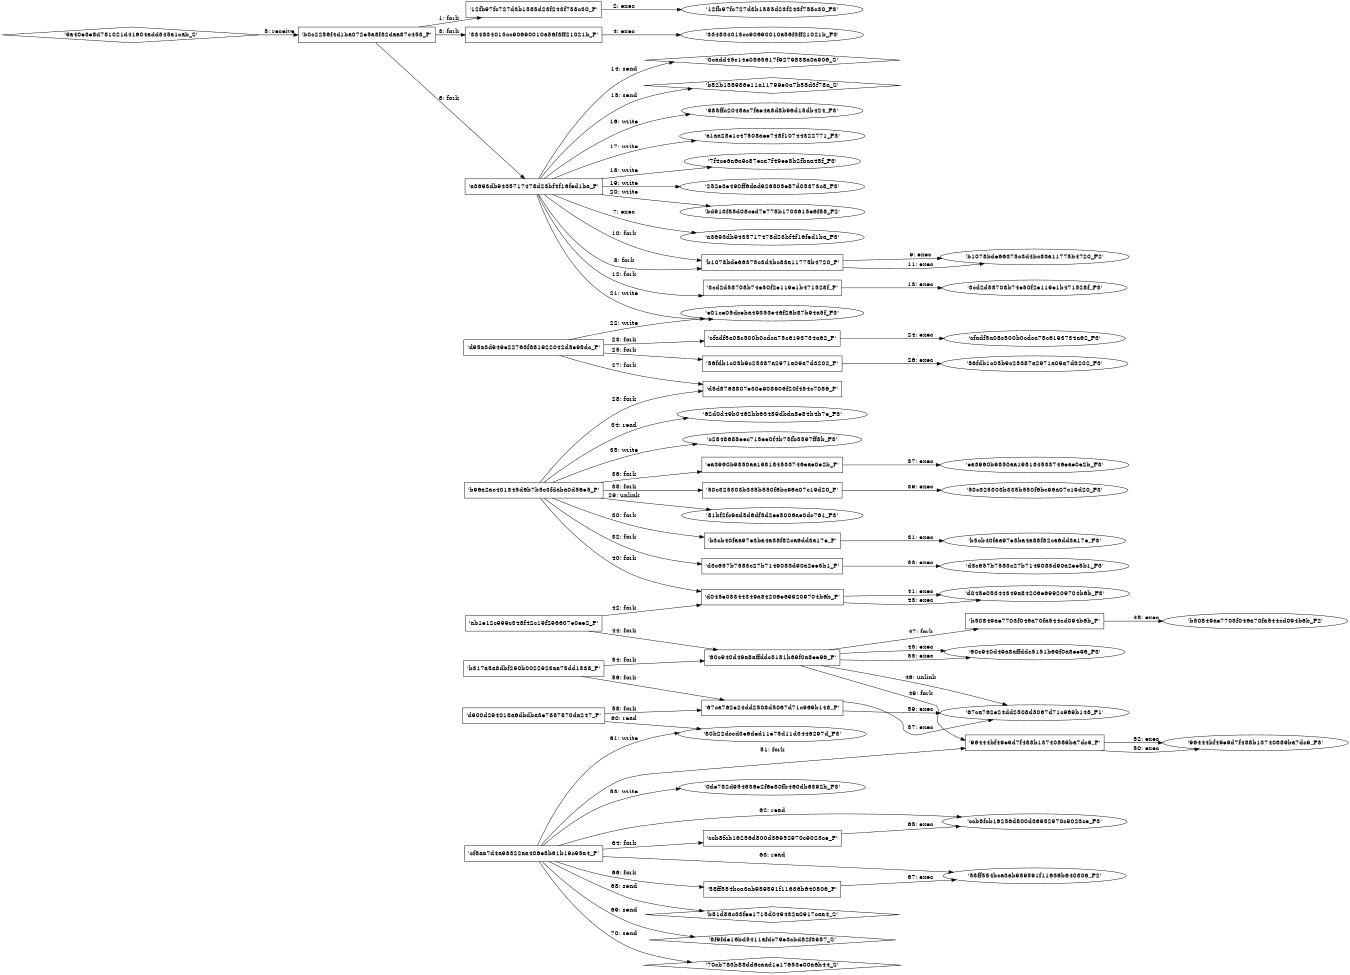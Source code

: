 digraph "D:\Learning\Paper\apt\基于CTI的攻击预警\Dataset\攻击图\ASGfromALLCTI\Threat Roundup for March 19 to March 26.dot" {
rankdir="LR"
size="9"
fixedsize="false"
splines="true"
nodesep=0.3
ranksep=0
fontsize=10
overlap="scalexy"
engine= "neato"
	"'b0c2256f4d1ba072e5a8f82daa87c453_P'" [node_type=Process shape=box]
	"'12fb97fc727d3b1585d23f243f758c30_P'" [node_type=Process shape=box]
	"'b0c2256f4d1ba072e5a8f82daa87c453_P'" -> "'12fb97fc727d3b1585d23f243f758c30_P'" [label="1: fork"]
	"'12fb97fc727d3b1585d23f243f758c30_P'" [node_type=Process shape=box]
	"'12fb97fc727d3b1585d23f243f758c30_F3'" [node_type=File shape=ellipse]
	"'12fb97fc727d3b1585d23f243f758c30_P'" -> "'12fb97fc727d3b1585d23f243f758c30_F3'" [label="2: exec"]
	"'b0c2256f4d1ba072e5a8f82daa87c453_P'" [node_type=Process shape=box]
	"'334834013cc90690010a56f3ff21021b_P'" [node_type=Process shape=box]
	"'b0c2256f4d1ba072e5a8f82daa87c453_P'" -> "'334834013cc90690010a56f3ff21021b_P'" [label="3: fork"]
	"'334834013cc90690010a56f3ff21021b_P'" [node_type=Process shape=box]
	"'334834013cc90690010a56f3ff21021b_F3'" [node_type=File shape=ellipse]
	"'334834013cc90690010a56f3ff21021b_P'" -> "'334834013cc90690010a56f3ff21021b_F3'" [label="4: exec"]
	"'b0c2256f4d1ba072e5a8f82daa87c453_P'" [node_type=Process shape=box]
	"'9a40e3e8d781021d41604add345a1cab_S'" [node_type=Socket shape=diamond]
	"'9a40e3e8d781021d41604add345a1cab_S'" -> "'b0c2256f4d1ba072e5a8f82daa87c453_P'" [label="5: receive"]
	"'b0c2256f4d1ba072e5a8f82daa87c453_P'" [node_type=Process shape=box]
	"'a3693db9435717478d23bf4f16fed1ba_P'" [node_type=Process shape=box]
	"'b0c2256f4d1ba072e5a8f82daa87c453_P'" -> "'a3693db9435717478d23bf4f16fed1ba_P'" [label="6: fork"]
	"'a3693db9435717478d23bf4f16fed1ba_P'" [node_type=Process shape=box]
	"'a3693db9435717478d23bf4f16fed1ba_F3'" [node_type=File shape=ellipse]
	"'a3693db9435717478d23bf4f16fed1ba_P'" -> "'a3693db9435717478d23bf4f16fed1ba_F3'" [label="7: exec"]
	"'a3693db9435717478d23bf4f16fed1ba_P'" [node_type=Process shape=box]
	"'b1078bde66375c3d4bc83a11775b4720_P'" [node_type=Process shape=box]
	"'a3693db9435717478d23bf4f16fed1ba_P'" -> "'b1078bde66375c3d4bc83a11775b4720_P'" [label="8: fork"]
	"'b1078bde66375c3d4bc83a11775b4720_P'" [node_type=Process shape=box]
	"'b1078bde66375c3d4bc83a11775b4720_F2'" [node_type=File shape=ellipse]
	"'b1078bde66375c3d4bc83a11775b4720_P'" -> "'b1078bde66375c3d4bc83a11775b4720_F2'" [label="9: exec"]
	"'a3693db9435717478d23bf4f16fed1ba_P'" [node_type=Process shape=box]
	"'b1078bde66375c3d4bc83a11775b4720_P'" [node_type=Process shape=box]
	"'a3693db9435717478d23bf4f16fed1ba_P'" -> "'b1078bde66375c3d4bc83a11775b4720_P'" [label="10: fork"]
	"'b1078bde66375c3d4bc83a11775b4720_P'" [node_type=Process shape=box]
	"'b1078bde66375c3d4bc83a11775b4720_F2'" [node_type=File shape=ellipse]
	"'b1078bde66375c3d4bc83a11775b4720_P'" -> "'b1078bde66375c3d4bc83a11775b4720_F2'" [label="11: exec"]
	"'a3693db9435717478d23bf4f16fed1ba_P'" [node_type=Process shape=box]
	"'3cd2d58708b74e50f2e119e1b471528f_P'" [node_type=Process shape=box]
	"'a3693db9435717478d23bf4f16fed1ba_P'" -> "'3cd2d58708b74e50f2e119e1b471528f_P'" [label="12: fork"]
	"'3cd2d58708b74e50f2e119e1b471528f_P'" [node_type=Process shape=box]
	"'3cd2d58708b74e50f2e119e1b471528f_F3'" [node_type=File shape=ellipse]
	"'3cd2d58708b74e50f2e119e1b471528f_P'" -> "'3cd2d58708b74e50f2e119e1b471528f_F3'" [label="13: exec"]
	"'0cadd45c14e0865617f9279838a0a906_S'" [node_type=Socket shape=diamond]
	"'a3693db9435717478d23bf4f16fed1ba_P'" [node_type=Process shape=box]
	"'a3693db9435717478d23bf4f16fed1ba_P'" -> "'0cadd45c14e0865617f9279838a0a906_S'" [label="14: send"]
	"'b82b158986e11a11799e0a7b58d3f78a_S'" [node_type=Socket shape=diamond]
	"'a3693db9435717478d23bf4f16fed1ba_P'" [node_type=Process shape=box]
	"'a3693db9435717478d23bf4f16fed1ba_P'" -> "'b82b158986e11a11799e0a7b58d3f78a_S'" [label="15: send"]
	"'985ffc2048ac7fae4a8d8b96d15db424_F3'" [node_type=file shape=ellipse]
	"'a3693db9435717478d23bf4f16fed1ba_P'" [node_type=Process shape=box]
	"'a3693db9435717478d23bf4f16fed1ba_P'" -> "'985ffc2048ac7fae4a8d8b96d15db424_F3'" [label="16: write"]
	"'a1aa28e1c47508aee748f10744322771_F3'" [node_type=file shape=ellipse]
	"'a3693db9435717478d23bf4f16fed1ba_P'" [node_type=Process shape=box]
	"'a3693db9435717478d23bf4f16fed1ba_P'" -> "'a1aa28e1c47508aee748f10744322771_F3'" [label="17: write"]
	"'7f4ce6a6a9c87eca7f49ee8b2fbaa45f_F3'" [node_type=file shape=ellipse]
	"'a3693db9435717478d23bf4f16fed1ba_P'" [node_type=Process shape=box]
	"'a3693db9435717478d23bf4f16fed1ba_P'" -> "'7f4ce6a6a9c87eca7f49ee8b2fbaa45f_F3'" [label="18: write"]
	"'252e3e490ff6dad926505e87d05373c8_F3'" [node_type=file shape=ellipse]
	"'a3693db9435717478d23bf4f16fed1ba_P'" [node_type=Process shape=box]
	"'a3693db9435717478d23bf4f16fed1ba_P'" -> "'252e3e490ff6dad926505e87d05373c8_F3'" [label="19: write"]
	"'bd913f85d08ced7e778b1703615e6f88_F2'" [node_type=file shape=ellipse]
	"'a3693db9435717478d23bf4f16fed1ba_P'" [node_type=Process shape=box]
	"'a3693db9435717478d23bf4f16fed1ba_P'" -> "'bd913f85d08ced7e778b1703615e6f88_F2'" [label="20: write"]
	"'e01ce05dceba49353e46f26b87b94a5f_F3'" [node_type=file shape=ellipse]
	"'a3693db9435717478d23bf4f16fed1ba_P'" [node_type=Process shape=box]
	"'a3693db9435717478d23bf4f16fed1ba_P'" -> "'e01ce05dceba49353e46f26b87b94a5f_F3'" [label="21: write"]
	"'e01ce05dceba49353e46f26b87b94a5f_F3'" [node_type=file shape=ellipse]
	"'d95a3d949e22763f881922042d5e98dc_P'" [node_type=Process shape=box]
	"'d95a3d949e22763f881922042d5e98dc_P'" -> "'e01ce05dceba49353e46f26b87b94a5f_F3'" [label="22: write"]
	"'d95a3d949e22763f881922042d5e98dc_P'" [node_type=Process shape=box]
	"'cfadf5a08c500b0cdca75c6193734a62_P'" [node_type=Process shape=box]
	"'d95a3d949e22763f881922042d5e98dc_P'" -> "'cfadf5a08c500b0cdca75c6193734a62_P'" [label="23: fork"]
	"'cfadf5a08c500b0cdca75c6193734a62_P'" [node_type=Process shape=box]
	"'cfadf5a08c500b0cdca75c6193734a62_F3'" [node_type=File shape=ellipse]
	"'cfadf5a08c500b0cdca75c6193734a62_P'" -> "'cfadf5a08c500b0cdca75c6193734a62_F3'" [label="24: exec"]
	"'d95a3d949e22763f881922042d5e98dc_P'" [node_type=Process shape=box]
	"'56fdb1c05b9c25387a2971a09a7d3202_P'" [node_type=Process shape=box]
	"'d95a3d949e22763f881922042d5e98dc_P'" -> "'56fdb1c05b9c25387a2971a09a7d3202_P'" [label="25: fork"]
	"'56fdb1c05b9c25387a2971a09a7d3202_P'" [node_type=Process shape=box]
	"'56fdb1c05b9c25387a2971a09a7d3202_F3'" [node_type=File shape=ellipse]
	"'56fdb1c05b9c25387a2971a09a7d3202_P'" -> "'56fdb1c05b9c25387a2971a09a7d3202_F3'" [label="26: exec"]
	"'d95a3d949e22763f881922042d5e98dc_P'" [node_type=Process shape=box]
	"'d5d8768807e30e908906f20f454c7086_P'" [node_type=Process shape=box]
	"'d95a3d949e22763f881922042d5e98dc_P'" -> "'d5d8768807e30e908906f20f454c7086_P'" [label="27: fork"]
	"'b96a2ac401345d6b7b5c3fdaba0d56e5_P'" [node_type=Process shape=box]
	"'d5d8768807e30e908906f20f454c7086_P'" [node_type=Process shape=box]
	"'b96a2ac401345d6b7b5c3fdaba0d56e5_P'" -> "'d5d8768807e30e908906f20f454c7086_P'" [label="28: fork"]
	"'81bf2fc9ad5d6df5d2ee5006ae0dc761_F3'" [node_type=file shape=ellipse]
	"'b96a2ac401345d6b7b5c3fdaba0d56e5_P'" [node_type=Process shape=box]
	"'b96a2ac401345d6b7b5c3fdaba0d56e5_P'" -> "'81bf2fc9ad5d6df5d2ee5006ae0dc761_F3'" [label="29: unlink"]
	"'b96a2ac401345d6b7b5c3fdaba0d56e5_P'" [node_type=Process shape=box]
	"'b3cb40faa97e3ba4a88f82ca6dd3a17e_P'" [node_type=Process shape=box]
	"'b96a2ac401345d6b7b5c3fdaba0d56e5_P'" -> "'b3cb40faa97e3ba4a88f82ca6dd3a17e_P'" [label="30: fork"]
	"'b3cb40faa97e3ba4a88f82ca6dd3a17e_P'" [node_type=Process shape=box]
	"'b3cb40faa97e3ba4a88f82ca6dd3a17e_F3'" [node_type=File shape=ellipse]
	"'b3cb40faa97e3ba4a88f82ca6dd3a17e_P'" -> "'b3cb40faa97e3ba4a88f82ca6dd3a17e_F3'" [label="31: exec"]
	"'b96a2ac401345d6b7b5c3fdaba0d56e5_P'" [node_type=Process shape=box]
	"'d3c657b7583c27b7149083d90a2ee5b1_P'" [node_type=Process shape=box]
	"'b96a2ac401345d6b7b5c3fdaba0d56e5_P'" -> "'d3c657b7583c27b7149083d90a2ee5b1_P'" [label="32: fork"]
	"'d3c657b7583c27b7149083d90a2ee5b1_P'" [node_type=Process shape=box]
	"'d3c657b7583c27b7149083d90a2ee5b1_F3'" [node_type=File shape=ellipse]
	"'d3c657b7583c27b7149083d90a2ee5b1_P'" -> "'d3c657b7583c27b7149083d90a2ee5b1_F3'" [label="33: exec"]
	"'62d0d49b0462bb63489dbda8e84b4b7e_F3'" [node_type=file shape=ellipse]
	"'b96a2ac401345d6b7b5c3fdaba0d56e5_P'" [node_type=Process shape=box]
	"'b96a2ac401345d6b7b5c3fdaba0d56e5_P'" -> "'62d0d49b0462bb63489dbda8e84b4b7e_F3'" [label="34: read"]
	"'c2848688eec715ee0f4b75fb5597ff8b_F3'" [node_type=file shape=ellipse]
	"'b96a2ac401345d6b7b5c3fdaba0d56e5_P'" [node_type=Process shape=box]
	"'b96a2ac401345d6b7b5c3fdaba0d56e5_P'" -> "'c2848688eec715ee0f4b75fb5597ff8b_F3'" [label="35: write"]
	"'b96a2ac401345d6b7b5c3fdaba0d56e5_P'" [node_type=Process shape=box]
	"'ea3960b9850aa198184533746eae0e2b_P'" [node_type=Process shape=box]
	"'b96a2ac401345d6b7b5c3fdaba0d56e5_P'" -> "'ea3960b9850aa198184533746eae0e2b_P'" [label="36: fork"]
	"'ea3960b9850aa198184533746eae0e2b_P'" [node_type=Process shape=box]
	"'ea3960b9850aa198184533746eae0e2b_F3'" [node_type=File shape=ellipse]
	"'ea3960b9850aa198184533746eae0e2b_P'" -> "'ea3960b9850aa198184533746eae0e2b_F3'" [label="37: exec"]
	"'b96a2ac401345d6b7b5c3fdaba0d56e5_P'" [node_type=Process shape=box]
	"'50c325303b335b550f6bc96a07c19d20_P'" [node_type=Process shape=box]
	"'b96a2ac401345d6b7b5c3fdaba0d56e5_P'" -> "'50c325303b335b550f6bc96a07c19d20_P'" [label="38: fork"]
	"'50c325303b335b550f6bc96a07c19d20_P'" [node_type=Process shape=box]
	"'50c325303b335b550f6bc96a07c19d20_F3'" [node_type=File shape=ellipse]
	"'50c325303b335b550f6bc96a07c19d20_P'" -> "'50c325303b335b550f6bc96a07c19d20_F3'" [label="39: exec"]
	"'b96a2ac401345d6b7b5c3fdaba0d56e5_P'" [node_type=Process shape=box]
	"'d045e05344349a84206e699209704b6b_P'" [node_type=Process shape=box]
	"'b96a2ac401345d6b7b5c3fdaba0d56e5_P'" -> "'d045e05344349a84206e699209704b6b_P'" [label="40: fork"]
	"'d045e05344349a84206e699209704b6b_P'" [node_type=Process shape=box]
	"'d045e05344349a84206e699209704b6b_F3'" [node_type=File shape=ellipse]
	"'d045e05344349a84206e699209704b6b_P'" -> "'d045e05344349a84206e699209704b6b_F3'" [label="41: exec"]
	"'ab1e12c999c348f42c19f296607e0ee2_P'" [node_type=Process shape=box]
	"'d045e05344349a84206e699209704b6b_P'" [node_type=Process shape=box]
	"'ab1e12c999c348f42c19f296607e0ee2_P'" -> "'d045e05344349a84206e699209704b6b_P'" [label="42: fork"]
	"'d045e05344349a84206e699209704b6b_P'" [node_type=Process shape=box]
	"'d045e05344349a84206e699209704b6b_F3'" [node_type=File shape=ellipse]
	"'d045e05344349a84206e699209704b6b_P'" -> "'d045e05344349a84206e699209704b6b_F3'" [label="43: exec"]
	"'ab1e12c999c348f42c19f296607e0ee2_P'" [node_type=Process shape=box]
	"'60c940d49a8affddc5151b69f0a8ee96_P'" [node_type=Process shape=box]
	"'ab1e12c999c348f42c19f296607e0ee2_P'" -> "'60c940d49a8affddc5151b69f0a8ee96_P'" [label="44: fork"]
	"'60c940d49a8affddc5151b69f0a8ee96_P'" [node_type=Process shape=box]
	"'60c940d49a8affddc5151b69f0a8ee96_F3'" [node_type=File shape=ellipse]
	"'60c940d49a8affddc5151b69f0a8ee96_P'" -> "'60c940d49a8affddc5151b69f0a8ee96_F3'" [label="45: exec"]
	"'67ca762e24dd2508d5067d71c969b148_F1'" [node_type=file shape=ellipse]
	"'60c940d49a8affddc5151b69f0a8ee96_P'" [node_type=Process shape=box]
	"'60c940d49a8affddc5151b69f0a8ee96_P'" -> "'67ca762e24dd2508d5067d71c969b148_F1'" [label="46: unlink"]
	"'60c940d49a8affddc5151b69f0a8ee96_P'" [node_type=Process shape=box]
	"'b50849ae7703f046a70fa544cd094b6b_P'" [node_type=Process shape=box]
	"'60c940d49a8affddc5151b69f0a8ee96_P'" -> "'b50849ae7703f046a70fa544cd094b6b_P'" [label="47: fork"]
	"'b50849ae7703f046a70fa544cd094b6b_P'" [node_type=Process shape=box]
	"'b50849ae7703f046a70fa544cd094b6b_F2'" [node_type=File shape=ellipse]
	"'b50849ae7703f046a70fa544cd094b6b_P'" -> "'b50849ae7703f046a70fa544cd094b6b_F2'" [label="48: exec"]
	"'60c940d49a8affddc5151b69f0a8ee96_P'" [node_type=Process shape=box]
	"'96444bf49e9d7f488b13740889ba7dc9_P'" [node_type=Process shape=box]
	"'60c940d49a8affddc5151b69f0a8ee96_P'" -> "'96444bf49e9d7f488b13740889ba7dc9_P'" [label="49: fork"]
	"'96444bf49e9d7f488b13740889ba7dc9_P'" [node_type=Process shape=box]
	"'96444bf49e9d7f488b13740889ba7dc9_F3'" [node_type=File shape=ellipse]
	"'96444bf49e9d7f488b13740889ba7dc9_P'" -> "'96444bf49e9d7f488b13740889ba7dc9_F3'" [label="50: exec"]
	"'cf8aa7d4a98322aa406e5b61b19c95a4_P'" [node_type=Process shape=box]
	"'96444bf49e9d7f488b13740889ba7dc9_P'" [node_type=Process shape=box]
	"'cf8aa7d4a98322aa406e5b61b19c95a4_P'" -> "'96444bf49e9d7f488b13740889ba7dc9_P'" [label="51: fork"]
	"'96444bf49e9d7f488b13740889ba7dc9_P'" [node_type=Process shape=box]
	"'96444bf49e9d7f488b13740889ba7dc9_F3'" [node_type=File shape=ellipse]
	"'96444bf49e9d7f488b13740889ba7dc9_P'" -> "'96444bf49e9d7f488b13740889ba7dc9_F3'" [label="52: exec"]
	"'0de782d954636e2f6e80fb460db6392b_F3'" [node_type=file shape=ellipse]
	"'cf8aa7d4a98322aa406e5b61b19c95a4_P'" [node_type=Process shape=box]
	"'cf8aa7d4a98322aa406e5b61b19c95a4_P'" -> "'0de782d954636e2f6e80fb460db6392b_F3'" [label="53: write"]
	"'b317a5a8dbf290b0022923aa75dd1538_P'" [node_type=Process shape=box]
	"'60c940d49a8affddc5151b69f0a8ee96_P'" [node_type=Process shape=box]
	"'b317a5a8dbf290b0022923aa75dd1538_P'" -> "'60c940d49a8affddc5151b69f0a8ee96_P'" [label="54: fork"]
	"'60c940d49a8affddc5151b69f0a8ee96_P'" [node_type=Process shape=box]
	"'60c940d49a8affddc5151b69f0a8ee96_F3'" [node_type=File shape=ellipse]
	"'60c940d49a8affddc5151b69f0a8ee96_P'" -> "'60c940d49a8affddc5151b69f0a8ee96_F3'" [label="55: exec"]
	"'b317a5a8dbf290b0022923aa75dd1538_P'" [node_type=Process shape=box]
	"'67ca762e24dd2508d5067d71c969b148_P'" [node_type=Process shape=box]
	"'b317a5a8dbf290b0022923aa75dd1538_P'" -> "'67ca762e24dd2508d5067d71c969b148_P'" [label="56: fork"]
	"'67ca762e24dd2508d5067d71c969b148_P'" [node_type=Process shape=box]
	"'67ca762e24dd2508d5067d71c969b148_F1'" [node_type=File shape=ellipse]
	"'67ca762e24dd2508d5067d71c969b148_P'" -> "'67ca762e24dd2508d5067d71c969b148_F1'" [label="57: exec"]
	"'d900d294018a6dbdba3e7887870da247_P'" [node_type=Process shape=box]
	"'67ca762e24dd2508d5067d71c969b148_P'" [node_type=Process shape=box]
	"'d900d294018a6dbdba3e7887870da247_P'" -> "'67ca762e24dd2508d5067d71c969b148_P'" [label="58: fork"]
	"'67ca762e24dd2508d5067d71c969b148_P'" [node_type=Process shape=box]
	"'67ca762e24dd2508d5067d71c969b148_F1'" [node_type=File shape=ellipse]
	"'67ca762e24dd2508d5067d71c969b148_P'" -> "'67ca762e24dd2508d5067d71c969b148_F1'" [label="59: exec"]
	"'80b22dccd3e6ded11e75d11d3446297d_F3'" [node_type=file shape=ellipse]
	"'d900d294018a6dbdba3e7887870da247_P'" [node_type=Process shape=box]
	"'d900d294018a6dbdba3e7887870da247_P'" -> "'80b22dccd3e6ded11e75d11d3446297d_F3'" [label="60: read"]
	"'80b22dccd3e6ded11e75d11d3446297d_F3'" [node_type=file shape=ellipse]
	"'cf8aa7d4a98322aa406e5b61b19c95a4_P'" [node_type=Process shape=box]
	"'cf8aa7d4a98322aa406e5b61b19c95a4_P'" -> "'80b22dccd3e6ded11e75d11d3446297d_F3'" [label="61: write"]
	"'ccb8fcb16256d800d36952970c9023ce_F3'" [node_type=file shape=ellipse]
	"'cf8aa7d4a98322aa406e5b61b19c95a4_P'" [node_type=Process shape=box]
	"'cf8aa7d4a98322aa406e5b61b19c95a4_P'" -> "'ccb8fcb16256d800d36952970c9023ce_F3'" [label="62: read"]
	"'58ff584bca3ab989591f11636b640806_F2'" [node_type=file shape=ellipse]
	"'cf8aa7d4a98322aa406e5b61b19c95a4_P'" [node_type=Process shape=box]
	"'cf8aa7d4a98322aa406e5b61b19c95a4_P'" -> "'58ff584bca3ab989591f11636b640806_F2'" [label="63: read"]
	"'cf8aa7d4a98322aa406e5b61b19c95a4_P'" [node_type=Process shape=box]
	"'ccb8fcb16256d800d36952970c9023ce_P'" [node_type=Process shape=box]
	"'cf8aa7d4a98322aa406e5b61b19c95a4_P'" -> "'ccb8fcb16256d800d36952970c9023ce_P'" [label="64: fork"]
	"'ccb8fcb16256d800d36952970c9023ce_P'" [node_type=Process shape=box]
	"'ccb8fcb16256d800d36952970c9023ce_F3'" [node_type=File shape=ellipse]
	"'ccb8fcb16256d800d36952970c9023ce_P'" -> "'ccb8fcb16256d800d36952970c9023ce_F3'" [label="65: exec"]
	"'cf8aa7d4a98322aa406e5b61b19c95a4_P'" [node_type=Process shape=box]
	"'58ff584bca3ab989591f11636b640806_P'" [node_type=Process shape=box]
	"'cf8aa7d4a98322aa406e5b61b19c95a4_P'" -> "'58ff584bca3ab989591f11636b640806_P'" [label="66: fork"]
	"'58ff584bca3ab989591f11636b640806_P'" [node_type=Process shape=box]
	"'58ff584bca3ab989591f11636b640806_F2'" [node_type=File shape=ellipse]
	"'58ff584bca3ab989591f11636b640806_P'" -> "'58ff584bca3ab989591f11636b640806_F2'" [label="67: exec"]
	"'b81d86c33fee1715d049432a0917caa4_S'" [node_type=Socket shape=diamond]
	"'cf8aa7d4a98322aa406e5b61b19c95a4_P'" [node_type=Process shape=box]
	"'cf8aa7d4a98322aa406e5b61b19c95a4_P'" -> "'b81d86c33fee1715d049432a0917caa4_S'" [label="68: send"]
	"'8f9fde16bd5411afdc79e3cbd82f3957_S'" [node_type=Socket shape=diamond]
	"'cf8aa7d4a98322aa406e5b61b19c95a4_P'" [node_type=Process shape=box]
	"'cf8aa7d4a98322aa406e5b61b19c95a4_P'" -> "'8f9fde16bd5411afdc79e3cbd82f3957_S'" [label="69: send"]
	"'70cb783b88dd6caad1e17653e00a6b44_S'" [node_type=Socket shape=diamond]
	"'cf8aa7d4a98322aa406e5b61b19c95a4_P'" [node_type=Process shape=box]
	"'cf8aa7d4a98322aa406e5b61b19c95a4_P'" -> "'70cb783b88dd6caad1e17653e00a6b44_S'" [label="70: send"]
}
